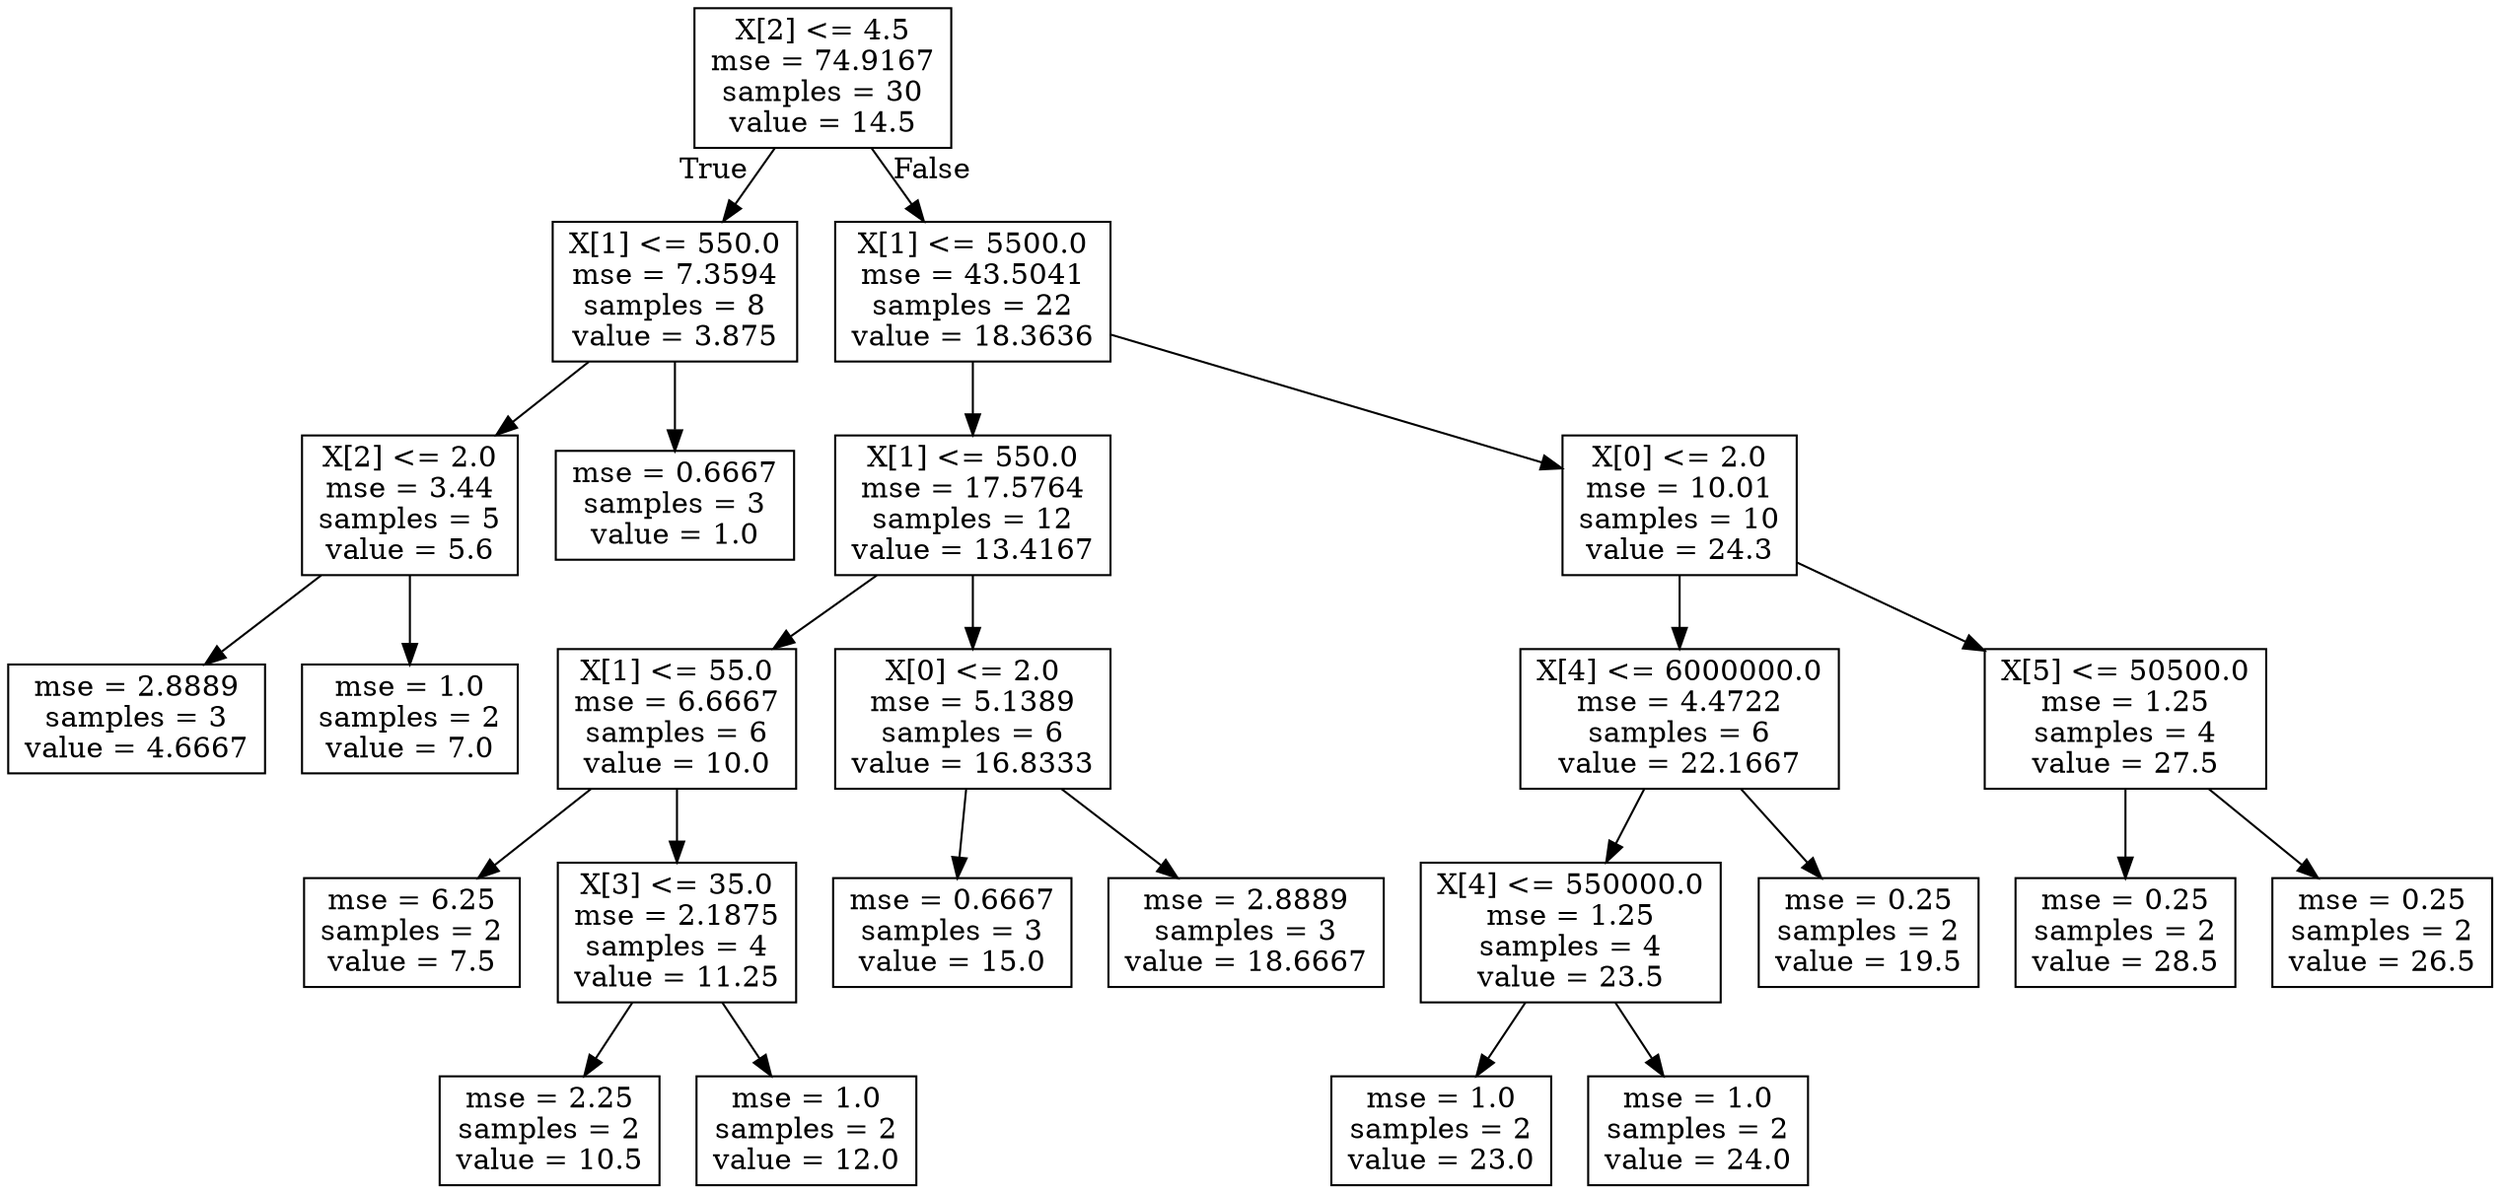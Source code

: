 digraph Tree {
node [shape=box] ;
0 [label="X[2] <= 4.5\nmse = 74.9167\nsamples = 30\nvalue = 14.5"] ;
1 [label="X[1] <= 550.0\nmse = 7.3594\nsamples = 8\nvalue = 3.875"] ;
0 -> 1 [labeldistance=2.5, labelangle=45, headlabel="True"] ;
2 [label="X[2] <= 2.0\nmse = 3.44\nsamples = 5\nvalue = 5.6"] ;
1 -> 2 ;
3 [label="mse = 2.8889\nsamples = 3\nvalue = 4.6667"] ;
2 -> 3 ;
4 [label="mse = 1.0\nsamples = 2\nvalue = 7.0"] ;
2 -> 4 ;
5 [label="mse = 0.6667\nsamples = 3\nvalue = 1.0"] ;
1 -> 5 ;
6 [label="X[1] <= 5500.0\nmse = 43.5041\nsamples = 22\nvalue = 18.3636"] ;
0 -> 6 [labeldistance=2.5, labelangle=-45, headlabel="False"] ;
7 [label="X[1] <= 550.0\nmse = 17.5764\nsamples = 12\nvalue = 13.4167"] ;
6 -> 7 ;
8 [label="X[1] <= 55.0\nmse = 6.6667\nsamples = 6\nvalue = 10.0"] ;
7 -> 8 ;
9 [label="mse = 6.25\nsamples = 2\nvalue = 7.5"] ;
8 -> 9 ;
10 [label="X[3] <= 35.0\nmse = 2.1875\nsamples = 4\nvalue = 11.25"] ;
8 -> 10 ;
11 [label="mse = 2.25\nsamples = 2\nvalue = 10.5"] ;
10 -> 11 ;
12 [label="mse = 1.0\nsamples = 2\nvalue = 12.0"] ;
10 -> 12 ;
13 [label="X[0] <= 2.0\nmse = 5.1389\nsamples = 6\nvalue = 16.8333"] ;
7 -> 13 ;
14 [label="mse = 0.6667\nsamples = 3\nvalue = 15.0"] ;
13 -> 14 ;
15 [label="mse = 2.8889\nsamples = 3\nvalue = 18.6667"] ;
13 -> 15 ;
16 [label="X[0] <= 2.0\nmse = 10.01\nsamples = 10\nvalue = 24.3"] ;
6 -> 16 ;
17 [label="X[4] <= 6000000.0\nmse = 4.4722\nsamples = 6\nvalue = 22.1667"] ;
16 -> 17 ;
18 [label="X[4] <= 550000.0\nmse = 1.25\nsamples = 4\nvalue = 23.5"] ;
17 -> 18 ;
19 [label="mse = 1.0\nsamples = 2\nvalue = 23.0"] ;
18 -> 19 ;
20 [label="mse = 1.0\nsamples = 2\nvalue = 24.0"] ;
18 -> 20 ;
21 [label="mse = 0.25\nsamples = 2\nvalue = 19.5"] ;
17 -> 21 ;
22 [label="X[5] <= 50500.0\nmse = 1.25\nsamples = 4\nvalue = 27.5"] ;
16 -> 22 ;
23 [label="mse = 0.25\nsamples = 2\nvalue = 28.5"] ;
22 -> 23 ;
24 [label="mse = 0.25\nsamples = 2\nvalue = 26.5"] ;
22 -> 24 ;
}